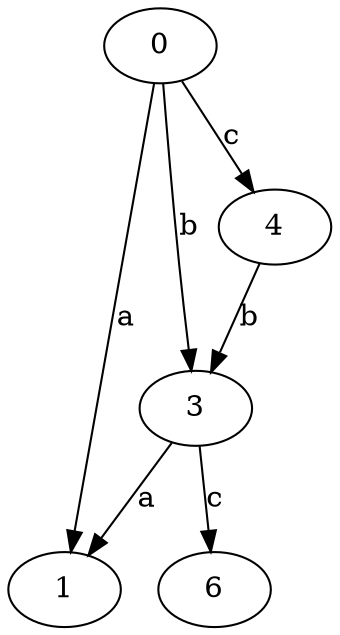 strict digraph  {
0;
1;
3;
4;
6;
0 -> 1  [label=a];
0 -> 3  [label=b];
0 -> 4  [label=c];
3 -> 1  [label=a];
3 -> 6  [label=c];
4 -> 3  [label=b];
}
